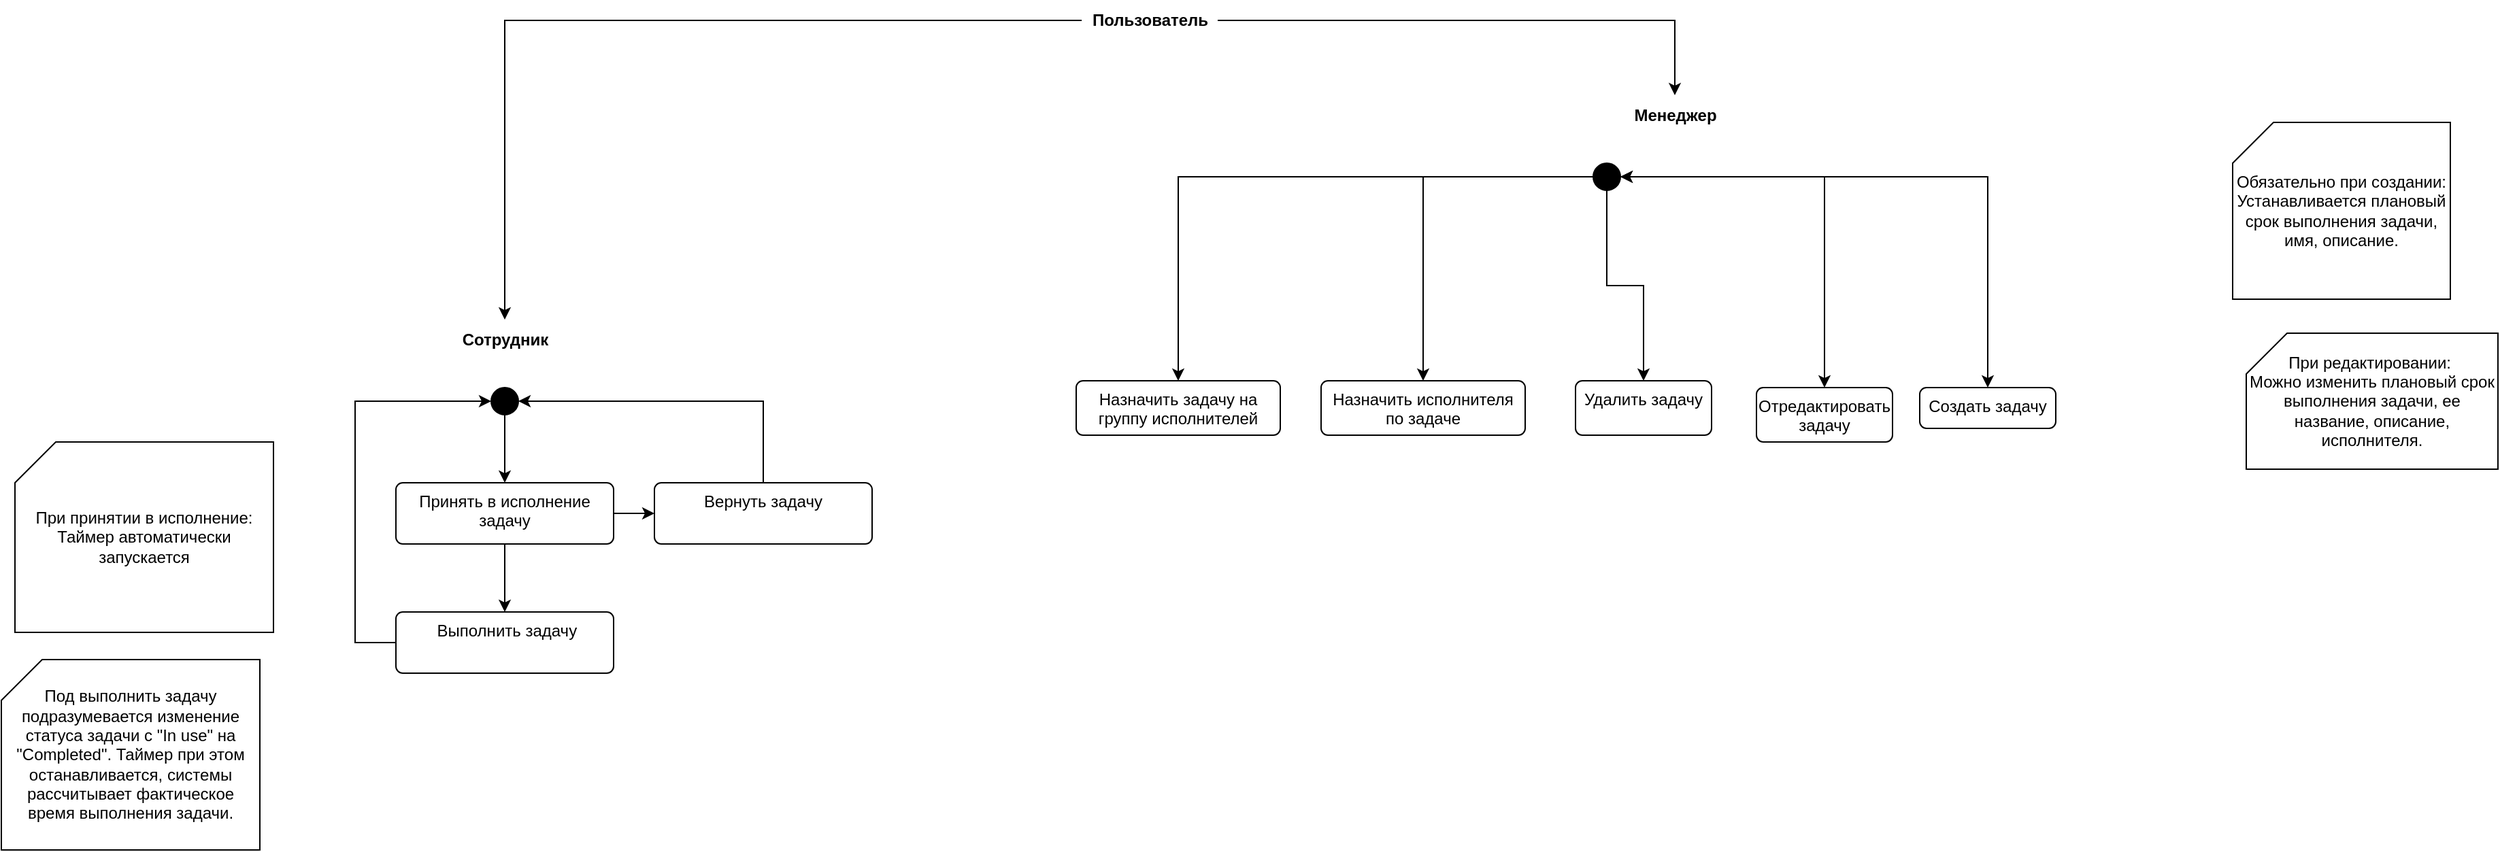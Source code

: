 <mxfile version="24.8.4">
  <diagram name="Страница — 1" id="W-Us1DtaynbtMstBT9SI">
    <mxGraphModel dx="1816" dy="1701" grid="1" gridSize="10" guides="1" tooltips="1" connect="1" arrows="1" fold="1" page="1" pageScale="1" pageWidth="827" pageHeight="1169" math="0" shadow="0">
      <root>
        <mxCell id="0" />
        <mxCell id="1" parent="0" />
        <mxCell id="cbkUk82IDQME-z0V9-cf-59" style="edgeStyle=orthogonalEdgeStyle;rounded=0;orthogonalLoop=1;jettySize=auto;html=1;" edge="1" parent="1" source="cbkUk82IDQME-z0V9-cf-2" target="cbkUk82IDQME-z0V9-cf-56">
          <mxGeometry relative="1" as="geometry" />
        </mxCell>
        <mxCell id="cbkUk82IDQME-z0V9-cf-2" value="" style="ellipse;fillColor=strokeColor;html=1;" vertex="1" parent="1">
          <mxGeometry x="-70" y="245" width="20" height="20" as="geometry" />
        </mxCell>
        <mxCell id="cbkUk82IDQME-z0V9-cf-22" value="Сотрудник" style="text;html=1;align=center;verticalAlign=middle;resizable=0;points=[];autosize=1;strokeColor=none;fillColor=none;fontStyle=1" vertex="1" parent="1">
          <mxGeometry x="-100" y="195" width="80" height="30" as="geometry" />
        </mxCell>
        <mxCell id="cbkUk82IDQME-z0V9-cf-84" style="edgeStyle=orthogonalEdgeStyle;rounded=0;orthogonalLoop=1;jettySize=auto;html=1;" edge="1" parent="1" source="cbkUk82IDQME-z0V9-cf-40" target="cbkUk82IDQME-z0V9-cf-50">
          <mxGeometry relative="1" as="geometry" />
        </mxCell>
        <mxCell id="cbkUk82IDQME-z0V9-cf-85" style="edgeStyle=orthogonalEdgeStyle;rounded=0;orthogonalLoop=1;jettySize=auto;html=1;" edge="1" parent="1" source="cbkUk82IDQME-z0V9-cf-40" target="cbkUk82IDQME-z0V9-cf-48">
          <mxGeometry relative="1" as="geometry" />
        </mxCell>
        <mxCell id="cbkUk82IDQME-z0V9-cf-86" style="edgeStyle=orthogonalEdgeStyle;rounded=0;orthogonalLoop=1;jettySize=auto;html=1;" edge="1" parent="1" source="cbkUk82IDQME-z0V9-cf-40" target="cbkUk82IDQME-z0V9-cf-63">
          <mxGeometry relative="1" as="geometry" />
        </mxCell>
        <mxCell id="cbkUk82IDQME-z0V9-cf-40" value="" style="ellipse;fillColor=strokeColor;html=1;" vertex="1" parent="1">
          <mxGeometry x="740" y="80" width="20" height="20" as="geometry" />
        </mxCell>
        <mxCell id="cbkUk82IDQME-z0V9-cf-41" value="Менеджер" style="text;html=1;align=center;verticalAlign=middle;resizable=0;points=[];autosize=1;strokeColor=none;fillColor=none;fontStyle=1" vertex="1" parent="1">
          <mxGeometry x="760" y="30" width="80" height="30" as="geometry" />
        </mxCell>
        <mxCell id="cbkUk82IDQME-z0V9-cf-42" value="Создать задачу" style="html=1;align=center;verticalAlign=top;rounded=1;absoluteArcSize=1;arcSize=10;dashed=0;whiteSpace=wrap;" vertex="1" parent="1">
          <mxGeometry x="980" y="245" width="100" height="30" as="geometry" />
        </mxCell>
        <mxCell id="cbkUk82IDQME-z0V9-cf-44" style="edgeStyle=orthogonalEdgeStyle;rounded=0;orthogonalLoop=1;jettySize=auto;html=1;" edge="1" parent="1" source="cbkUk82IDQME-z0V9-cf-43" target="cbkUk82IDQME-z0V9-cf-22">
          <mxGeometry relative="1" as="geometry" />
        </mxCell>
        <mxCell id="cbkUk82IDQME-z0V9-cf-45" style="edgeStyle=orthogonalEdgeStyle;rounded=0;orthogonalLoop=1;jettySize=auto;html=1;" edge="1" parent="1" source="cbkUk82IDQME-z0V9-cf-43" target="cbkUk82IDQME-z0V9-cf-41">
          <mxGeometry relative="1" as="geometry" />
        </mxCell>
        <mxCell id="cbkUk82IDQME-z0V9-cf-43" value="Пользователь" style="text;html=1;align=center;verticalAlign=middle;resizable=0;points=[];autosize=1;strokeColor=none;fillColor=none;fontStyle=1" vertex="1" parent="1">
          <mxGeometry x="364" y="-40" width="100" height="30" as="geometry" />
        </mxCell>
        <mxCell id="cbkUk82IDQME-z0V9-cf-46" value="Отредактировать задачу" style="html=1;align=center;verticalAlign=top;rounded=1;absoluteArcSize=1;arcSize=10;dashed=0;whiteSpace=wrap;" vertex="1" parent="1">
          <mxGeometry x="860" y="245" width="100" height="40" as="geometry" />
        </mxCell>
        <mxCell id="cbkUk82IDQME-z0V9-cf-48" value="Назначить исполнителя по задаче" style="html=1;align=center;verticalAlign=top;rounded=1;absoluteArcSize=1;arcSize=10;dashed=0;whiteSpace=wrap;" vertex="1" parent="1">
          <mxGeometry x="540" y="240" width="150" height="40" as="geometry" />
        </mxCell>
        <mxCell id="cbkUk82IDQME-z0V9-cf-50" value="Назначить задачу на группу исполнителей" style="html=1;align=center;verticalAlign=top;rounded=1;absoluteArcSize=1;arcSize=10;dashed=0;whiteSpace=wrap;" vertex="1" parent="1">
          <mxGeometry x="360" y="240" width="150" height="40" as="geometry" />
        </mxCell>
        <mxCell id="cbkUk82IDQME-z0V9-cf-52" value="При редактировании:&amp;nbsp;&lt;div&gt;Можно изменить плановый срок выполнения задачи, ее название, описание, исполнителя.&lt;/div&gt;" style="shape=card;whiteSpace=wrap;html=1;" vertex="1" parent="1">
          <mxGeometry x="1220" y="205" width="185" height="100" as="geometry" />
        </mxCell>
        <mxCell id="cbkUk82IDQME-z0V9-cf-54" value="Обязательно при создании: Устанавливается плановый срок выполнения задачи, имя, описание." style="shape=card;whiteSpace=wrap;html=1;" vertex="1" parent="1">
          <mxGeometry x="1210" y="50" width="160" height="130" as="geometry" />
        </mxCell>
        <mxCell id="cbkUk82IDQME-z0V9-cf-60" style="edgeStyle=orthogonalEdgeStyle;rounded=0;orthogonalLoop=1;jettySize=auto;html=1;" edge="1" parent="1" source="cbkUk82IDQME-z0V9-cf-56" target="cbkUk82IDQME-z0V9-cf-57">
          <mxGeometry relative="1" as="geometry" />
        </mxCell>
        <mxCell id="cbkUk82IDQME-z0V9-cf-69" style="edgeStyle=orthogonalEdgeStyle;rounded=0;orthogonalLoop=1;jettySize=auto;html=1;exitX=1;exitY=0.5;exitDx=0;exitDy=0;entryX=0;entryY=0.5;entryDx=0;entryDy=0;" edge="1" parent="1" source="cbkUk82IDQME-z0V9-cf-56" target="cbkUk82IDQME-z0V9-cf-68">
          <mxGeometry relative="1" as="geometry" />
        </mxCell>
        <mxCell id="cbkUk82IDQME-z0V9-cf-56" value="Принять в исполнение задачу" style="html=1;align=center;verticalAlign=top;rounded=1;absoluteArcSize=1;arcSize=10;dashed=0;whiteSpace=wrap;" vertex="1" parent="1">
          <mxGeometry x="-140" y="315" width="160" height="45" as="geometry" />
        </mxCell>
        <mxCell id="cbkUk82IDQME-z0V9-cf-70" style="edgeStyle=orthogonalEdgeStyle;rounded=0;orthogonalLoop=1;jettySize=auto;html=1;entryX=0;entryY=0.5;entryDx=0;entryDy=0;" edge="1" parent="1" source="cbkUk82IDQME-z0V9-cf-57" target="cbkUk82IDQME-z0V9-cf-2">
          <mxGeometry relative="1" as="geometry">
            <Array as="points">
              <mxPoint x="-170" y="432" />
              <mxPoint x="-170" y="255" />
            </Array>
          </mxGeometry>
        </mxCell>
        <mxCell id="cbkUk82IDQME-z0V9-cf-57" value="&amp;nbsp;Выполнить задачу" style="html=1;align=center;verticalAlign=top;rounded=1;absoluteArcSize=1;arcSize=10;dashed=0;whiteSpace=wrap;" vertex="1" parent="1">
          <mxGeometry x="-140" y="410" width="160" height="45" as="geometry" />
        </mxCell>
        <mxCell id="cbkUk82IDQME-z0V9-cf-61" value="При принятии в исполнение:&lt;div&gt;Таймер автоматически запускается&lt;/div&gt;" style="shape=card;whiteSpace=wrap;html=1;" vertex="1" parent="1">
          <mxGeometry x="-420" y="285" width="190" height="140" as="geometry" />
        </mxCell>
        <mxCell id="cbkUk82IDQME-z0V9-cf-62" value="Под выполнить задачу подразумевается изменение статуса задачи с &quot;In use&quot; на &quot;Completed&quot;. Таймер при этом останавливается, системы рассчитывает фактическое время выполнения задачи." style="shape=card;whiteSpace=wrap;html=1;" vertex="1" parent="1">
          <mxGeometry x="-430" y="445" width="190" height="140" as="geometry" />
        </mxCell>
        <mxCell id="cbkUk82IDQME-z0V9-cf-63" value="Удалить задачу" style="html=1;align=center;verticalAlign=top;rounded=1;absoluteArcSize=1;arcSize=10;dashed=0;whiteSpace=wrap;" vertex="1" parent="1">
          <mxGeometry x="727" y="240" width="100" height="40" as="geometry" />
        </mxCell>
        <mxCell id="cbkUk82IDQME-z0V9-cf-71" style="edgeStyle=orthogonalEdgeStyle;rounded=0;orthogonalLoop=1;jettySize=auto;html=1;entryX=1;entryY=0.5;entryDx=0;entryDy=0;" edge="1" parent="1" source="cbkUk82IDQME-z0V9-cf-68" target="cbkUk82IDQME-z0V9-cf-2">
          <mxGeometry relative="1" as="geometry">
            <Array as="points">
              <mxPoint x="130" y="255" />
            </Array>
          </mxGeometry>
        </mxCell>
        <mxCell id="cbkUk82IDQME-z0V9-cf-68" value="Вернуть задачу" style="html=1;align=center;verticalAlign=top;rounded=1;absoluteArcSize=1;arcSize=10;dashed=0;whiteSpace=wrap;" vertex="1" parent="1">
          <mxGeometry x="50" y="315" width="160" height="45" as="geometry" />
        </mxCell>
        <mxCell id="cbkUk82IDQME-z0V9-cf-94" value="" style="endArrow=classic;startArrow=classic;html=1;rounded=0;exitX=1;exitY=0.5;exitDx=0;exitDy=0;entryX=0.5;entryY=0;entryDx=0;entryDy=0;" edge="1" parent="1" source="cbkUk82IDQME-z0V9-cf-40" target="cbkUk82IDQME-z0V9-cf-42">
          <mxGeometry width="50" height="50" relative="1" as="geometry">
            <mxPoint x="890" y="150" as="sourcePoint" />
            <mxPoint x="1150" y="90" as="targetPoint" />
            <Array as="points">
              <mxPoint x="900" y="90" />
              <mxPoint x="1030" y="90" />
            </Array>
          </mxGeometry>
        </mxCell>
        <mxCell id="cbkUk82IDQME-z0V9-cf-95" value="" style="endArrow=classic;startArrow=classic;html=1;rounded=0;exitX=1;exitY=0.5;exitDx=0;exitDy=0;entryX=0.5;entryY=0;entryDx=0;entryDy=0;" edge="1" parent="1" source="cbkUk82IDQME-z0V9-cf-40" target="cbkUk82IDQME-z0V9-cf-46">
          <mxGeometry width="50" height="50" relative="1" as="geometry">
            <mxPoint x="770" y="100" as="sourcePoint" />
            <mxPoint x="1040" y="255" as="targetPoint" />
            <Array as="points">
              <mxPoint x="910" y="90" />
              <mxPoint x="910" y="210" />
            </Array>
          </mxGeometry>
        </mxCell>
      </root>
    </mxGraphModel>
  </diagram>
</mxfile>
